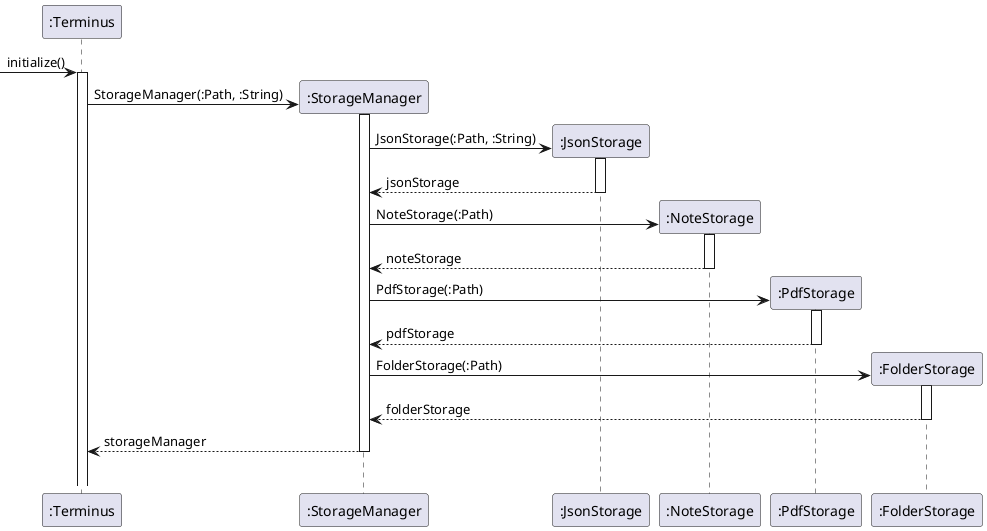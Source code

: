 @startuml
'https://plantuml.com/sequence-diagram

participant ":Terminus" as Terminus
participant ":StorageManager" as StorageManager

participant ":JsonStorage" as JsonStorage
participant ":NoteStorage" as NoteStorage
participant ":PdfStorage" as PdfStorage
participant ":FolderStorage" as FolderStorage


-> Terminus : initialize()
activate Terminus

create StorageManager
  Terminus -> StorageManager : StorageManager(:Path, :String)
  activate StorageManager
    create JsonStorage
      StorageManager -> JsonStorage : JsonStorage(:Path, :String)
      activate JsonStorage
    return jsonStorage
    create NoteStorage
      StorageManager -> NoteStorage : NoteStorage(:Path)
      activate NoteStorage
    return noteStorage
    create PdfStorage
      StorageManager -> PdfStorage : PdfStorage(:Path)
      activate PdfStorage
    return pdfStorage
    create FolderStorage
      StorageManager -> FolderStorage : FolderStorage(:Path)
      activate FolderStorage
    return folderStorage
  return storageManager
|||

@enduml